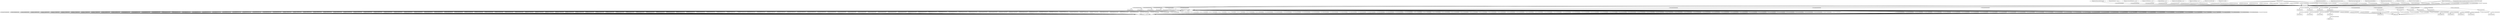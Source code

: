 digraph G {
	"File##/etc/ld-musl-x86_64.path"->"Process##15"[ label="1729234630000000000" ];
	"File##/lib/libstdc++.so.6"->"Process##15"[ label="1729234630000000000" ];
	"File##/usr/local/lib/libstdc++.so.6"->"Process##15"[ label="1729234630000000000" ];
	"File##/usr/lib/libstdc++.so.6"->"Process##15"[ label="1729234630000000000" ];
	"File##/lib/libgcc_s.so.1"->"Process##15"[ label="1729234630000000000" ];
	"File##/usr/local/lib/libgcc_s.so.1"->"Process##15"[ label="1729234630000000000" ];
	"File##/usr/lib/libgcc_s.so.1"->"Process##15"[ label="1729234630000000000" ];
	"Process##15"->"Process##16"[ label="1729234630000000000" ];
	"Process##15"->"Process##17"[ label="1729234630000000000" ];
	"Process##15"->"Process##18"[ label="1729234630000000000" ];
	"Process##15"->"Process##19"[ label="1729234630000000000" ];
	"Process##15"->"Process##20"[ label="1729234630000000000" ];
	"File##/usr/local/bin/node"->"Process##15"[ label="1729234630000000000" ];
	"File##/dev/urandom"->"Process##15"[ label="1729234630000000000" ];
	"Process##15"->"Process##21"[ label="1729234630000000000" ];
	"File##/dev/null"->"Process##15"[ label="1729234630000000000" ];
	"File##/home/app/index.js"->"Process##15"[ label="1729234630000000000" ];
	"File##/home/app/express-new.js"->"Process##15"[ label="1729234630000000000" ];
	"File##/usr/local/bin/node"->"Process##15"[ label="1729234630000000000" ];
	"File##/home/app/trigger.node"->"Process##15"[ label="1729234630000000000" ];
	"File##/home/app/handler.js"->"Process##15"[ label="1729234630000000000" ];
	"File##/home/app/malicious.js"->"Process##15"[ label="1729234630000000000" ];
	"Process##15"->"NetPeer##0.0.0.0:3000"[ label="1729234630000000000" ];
	"NetPeer##0.0.0.0:3000"->"Process##15"[ label="1729234630000000000" ];
	"NetPeer##0.0.0.0:3000"->"NetPeer##10.1.80.247:8080"[ label="1729234955000000000" ];
	"NetPeer##10.1.80.247:8080"->"NetPeer##0.0.0.0:3000"[ label="1729234955000000000" ];
	"NetPeer##0.0.0.0:3000"->"NetPeer##10.1.80.247:8080"[ label="1729234955000000000" ];
	"NetPeer##10.1.80.247:8080"->"NetPeer##0.0.0.0:3000"[ label="1729234955000000000" ];
	"File##/dev/null"->"Process##15"[ label="1729234955000000000" ];
	"Process##15"->"Process##24"[ label="1729234955000000000" ];
	"File##/etc/localtime"->"Process##15"[ label="1729234955000000000" ];
	"File##/usr/share/zoneinfo/"->"Process##15"[ label="1729234955000000000" ];
	"NetPeer##0.0.0.0:3000"->"NetPeer##10.1.80.247:8080"[ label="1729235011000000000" ];
	"NetPeer##10.1.80.247:8080"->"NetPeer##0.0.0.0:3000"[ label="1729235011000000000" ];
	"NetPeer##0.0.0.0:3000"->"NetPeer##10.1.80.247:8080"[ label="1729235011000000000" ];
	"NetPeer##10.1.80.247:8080"->"NetPeer##0.0.0.0:3000"[ label="1729235011000000000" ];
	"File##/dev/null"->"Process##15"[ label="1729235011000000000" ];
	"Process##15"->"Process##26"[ label="1729235011000000000" ];
	"NetPeer##0.0.0.0:3000"->"NetPeer##10.1.80.247:8080"[ label="1729235021000000000" ];
	"NetPeer##10.1.80.247:8080"->"NetPeer##0.0.0.0:3000"[ label="1729235021000000000" ];
	"NetPeer##0.0.0.0:3000"->"NetPeer##10.1.80.247:8080"[ label="1729235021000000000" ];
	"NetPeer##10.1.80.247:8080"->"NetPeer##0.0.0.0:3000"[ label="1729235021000000000" ];
	"NetPeer##0.0.0.0:3000"->"NetPeer##10.1.80.247:8080"[ label="1729235022000000000" ];
	"NetPeer##10.1.80.247:8080"->"NetPeer##0.0.0.0:3000"[ label="1729235022000000000" ];
	"NetPeer##0.0.0.0:3000"->"NetPeer##10.1.80.247:8080"[ label="1729235022000000000" ];
	"NetPeer##10.1.80.247:8080"->"NetPeer##0.0.0.0:3000"[ label="1729235022000000000" ];
	"File##/dev/null"->"Process##15"[ label="1729235022000000000" ];
	"Process##15"->"Process##42"[ label="1729235022000000000" ];
	"NetPeer##0.0.0.0:3000"->"NetPeer##10.1.80.247:8080"[ label="1729235030000000000" ];
	"NetPeer##10.1.80.247:8080"->"NetPeer##0.0.0.0:3000"[ label="1729235030000000000" ];
	"NetPeer##0.0.0.0:3000"->"NetPeer##10.1.80.247:8080"[ label="1729235030000000000" ];
	"NetPeer##10.1.80.247:8080"->"NetPeer##0.0.0.0:3000"[ label="1729235030000000000" ];
	"File##/dev/null"->"Process##15"[ label="1729235031000000000" ];
	"Process##15"->"Process##59"[ label="1729235031000000000" ];
	"NetPeer##0.0.0.0:3000"->"NetPeer##10.1.80.247:8080"[ label="1729235039000000000" ];
	"NetPeer##10.1.80.247:8080"->"NetPeer##0.0.0.0:3000"[ label="1729235039000000000" ];
	"NetPeer##0.0.0.0:3000"->"NetPeer##10.1.80.247:8080"[ label="1729235039000000000" ];
	"NetPeer##10.1.80.247:8080"->"NetPeer##0.0.0.0:3000"[ label="1729235039000000000" ];
	"NetPeer##0.0.0.0:3000"->"NetPeer##10.1.80.247:8080"[ label="1729235039000000000" ];
	"NetPeer##10.1.80.247:8080"->"NetPeer##0.0.0.0:3000"[ label="1729235039000000000" ];
	"NetPeer##0.0.0.0:3000"->"NetPeer##10.1.80.247:8080"[ label="1729235039000000000" ];
	"NetPeer##10.1.80.247:8080"->"NetPeer##0.0.0.0:3000"[ label="1729235039000000000" ];
	"NetPeer##0.0.0.0:3000"->"NetPeer##10.1.80.247:8080"[ label="1729235040000000000" ];
	"NetPeer##10.1.80.247:8080"->"NetPeer##0.0.0.0:3000"[ label="1729235040000000000" ];
	"NetPeer##0.0.0.0:3000"->"NetPeer##10.1.80.247:8080"[ label="1729235040000000000" ];
	"NetPeer##10.1.80.247:8080"->"NetPeer##0.0.0.0:3000"[ label="1729235040000000000" ];
	"NetPeer##0.0.0.0:3000"->"NetPeer##10.1.80.247:8080"[ label="1729235040000000000" ];
	"NetPeer##10.1.80.247:8080"->"NetPeer##0.0.0.0:3000"[ label="1729235040000000000" ];
	"NetPeer##0.0.0.0:3000"->"NetPeer##10.1.80.247:8080"[ label="1729235040000000000" ];
	"NetPeer##10.1.80.247:8080"->"NetPeer##0.0.0.0:3000"[ label="1729235040000000000" ];
	"File##/dev/null"->"Process##15"[ label="1729235040000000000" ];
	"Process##15"->"Process##74"[ label="1729235040000000000" ];
	"NetPeer##0.0.0.0:3000"->"NetPeer##10.1.80.247:8080"[ label="1729235040000000000" ];
	"NetPeer##10.1.80.247:8080"->"NetPeer##0.0.0.0:3000"[ label="1729235040000000000" ];
	"NetPeer##0.0.0.0:3000"->"NetPeer##10.1.80.247:8080"[ label="1729235040000000000" ];
	"NetPeer##10.1.80.247:8080"->"NetPeer##0.0.0.0:3000"[ label="1729235040000000000" ];
	"NetPeer##0.0.0.0:3000"->"NetPeer##10.1.80.247:8080"[ label="1729235040000000000" ];
	"NetPeer##10.1.80.247:8080"->"NetPeer##0.0.0.0:3000"[ label="1729235040000000000" ];
	"NetPeer##0.0.0.0:3000"->"NetPeer##10.1.80.247:8080"[ label="1729235040000000000" ];
	"NetPeer##10.1.80.247:8080"->"NetPeer##0.0.0.0:3000"[ label="1729235040000000000" ];
	"NetPeer##0.0.0.0:3000"->"NetPeer##10.1.80.247:8080"[ label="1729235040000000000" ];
	"NetPeer##10.1.80.247:8080"->"NetPeer##0.0.0.0:3000"[ label="1729235040000000000" ];
	"NetPeer##0.0.0.0:3000"->"NetPeer##10.1.80.247:8080"[ label="1729235048000000000" ];
	"NetPeer##10.1.80.247:8080"->"NetPeer##0.0.0.0:3000"[ label="1729235048000000000" ];
	"NetPeer##0.0.0.0:3000"->"NetPeer##10.1.80.247:8080"[ label="1729235048000000000" ];
	"NetPeer##10.1.80.247:8080"->"NetPeer##0.0.0.0:3000"[ label="1729235048000000000" ];
	"File##credentials.txt"->"Process##15"[ label="1729235048000000000" ];
	"NetPeer##0.0.0.0:3000"->"NetPeer##10.1.80.247:8080"[ label="1729235057000000000" ];
	"NetPeer##10.1.80.247:8080"->"NetPeer##0.0.0.0:3000"[ label="1729235057000000000" ];
	"NetPeer##0.0.0.0:3000"->"NetPeer##10.1.80.247:8080"[ label="1729235057000000000" ];
	"NetPeer##10.1.80.247:8080"->"NetPeer##0.0.0.0:3000"[ label="1729235057000000000" ];
	"NetPeer##0.0.0.0:3000"->"NetPeer##10.1.80.247:8080"[ label="1729235058000000000" ];
	"NetPeer##10.1.80.247:8080"->"NetPeer##0.0.0.0:3000"[ label="1729235058000000000" ];
	"NetPeer##0.0.0.0:3000"->"NetPeer##10.1.80.247:8080"[ label="1729235058000000000" ];
	"NetPeer##10.1.80.247:8080"->"NetPeer##0.0.0.0:3000"[ label="1729235058000000000" ];
	"File##credentials.txt"->"Process##15"[ label="1729235058000000000" ];
	"NetPeer##0.0.0.0:3000"->"NetPeer##10.1.80.247:8080"[ label="1729235067000000000" ];
	"NetPeer##10.1.80.247:8080"->"NetPeer##0.0.0.0:3000"[ label="1729235067000000000" ];
	"NetPeer##0.0.0.0:3000"->"NetPeer##10.1.80.247:8080"[ label="1729235067000000000" ];
	"NetPeer##10.1.80.247:8080"->"NetPeer##0.0.0.0:3000"[ label="1729235067000000000" ];
	"File##credentials.txt"->"Process##15"[ label="1729235068000000000" ];
	"NetPeer##0.0.0.0:3000"->"NetPeer##10.1.80.247:8080"[ label="1729235076000000000" ];
	"NetPeer##10.1.80.247:8080"->"NetPeer##0.0.0.0:3000"[ label="1729235076000000000" ];
	"NetPeer##0.0.0.0:3000"->"NetPeer##10.1.80.247:8080"[ label="1729235076000000000" ];
	"NetPeer##10.1.80.247:8080"->"NetPeer##0.0.0.0:3000"[ label="1729235076000000000" ];
	"NetPeer##0.0.0.0:3000"->"NetPeer##10.1.80.247:8080"[ label="1729235077000000000" ];
	"NetPeer##10.1.80.247:8080"->"NetPeer##0.0.0.0:3000"[ label="1729235077000000000" ];
	"NetPeer##0.0.0.0:3000"->"NetPeer##10.1.80.247:8080"[ label="1729235077000000000" ];
	"NetPeer##10.1.80.247:8080"->"NetPeer##0.0.0.0:3000"[ label="1729235077000000000" ];
	"File##credentials.txt"->"Process##15"[ label="1729235077000000000" ];
	"NetPeer##0.0.0.0:3000"->"NetPeer##10.1.80.247:8080"[ label="1729235086000000000" ];
	"NetPeer##10.1.80.247:8080"->"NetPeer##0.0.0.0:3000"[ label="1729235086000000000" ];
	"NetPeer##0.0.0.0:3000"->"NetPeer##10.1.80.247:8080"[ label="1729235086000000000" ];
	"NetPeer##10.1.80.247:8080"->"NetPeer##0.0.0.0:3000"[ label="1729235086000000000" ];
	"NetPeer##0.0.0.0:3000"->"NetPeer##10.1.80.247:8080"[ label="1729235096000000000" ];
	"NetPeer##10.1.80.247:8080"->"NetPeer##0.0.0.0:3000"[ label="1729235096000000000" ];
	"NetPeer##0.0.0.0:3000"->"NetPeer##10.1.80.247:8080"[ label="1729235096000000000" ];
	"NetPeer##10.1.80.247:8080"->"NetPeer##0.0.0.0:3000"[ label="1729235096000000000" ];
	"NetPeer##0.0.0.0:3000"->"NetPeer##10.1.80.247:8080"[ label="1729235097000000000" ];
	"NetPeer##10.1.80.247:8080"->"NetPeer##0.0.0.0:3000"[ label="1729235097000000000" ];
	"NetPeer##0.0.0.0:3000"->"NetPeer##10.1.80.247:8080"[ label="1729235097000000000" ];
	"NetPeer##10.1.80.247:8080"->"NetPeer##0.0.0.0:3000"[ label="1729235097000000000" ];
	"NetPeer##0.0.0.0:3000"->"NetPeer##10.1.80.247:8080"[ label="1729235106000000000" ];
	"NetPeer##10.1.80.247:8080"->"NetPeer##0.0.0.0:3000"[ label="1729235106000000000" ];
	"NetPeer##0.0.0.0:3000"->"NetPeer##10.1.80.247:8080"[ label="1729235106000000000" ];
	"NetPeer##10.1.80.247:8080"->"NetPeer##0.0.0.0:3000"[ label="1729235106000000000" ];
	"NetPeer##0.0.0.0:3000"->"NetPeer##10.1.80.247:8080"[ label="1729235116000000000" ];
	"NetPeer##10.1.80.247:8080"->"NetPeer##0.0.0.0:3000"[ label="1729235116000000000" ];
	"NetPeer##0.0.0.0:3000"->"NetPeer##10.1.80.247:8080"[ label="1729235116000000000" ];
	"NetPeer##10.1.80.247:8080"->"NetPeer##0.0.0.0:3000"[ label="1729235116000000000" ];
	"NetPeer##0.0.0.0:3000"->"NetPeer##10.1.80.247:8080"[ label="1729235117000000000" ];
	"NetPeer##10.1.80.247:8080"->"NetPeer##0.0.0.0:3000"[ label="1729235117000000000" ];
	"NetPeer##0.0.0.0:3000"->"NetPeer##10.1.80.247:8080"[ label="1729235117000000000" ];
	"NetPeer##10.1.80.247:8080"->"NetPeer##0.0.0.0:3000"[ label="1729235117000000000" ];
	"NetPeer##0.0.0.0:3000"->"NetPeer##10.1.80.247:8080"[ label="1729235117000000000" ];
	"NetPeer##10.1.80.247:8080"->"NetPeer##0.0.0.0:3000"[ label="1729235117000000000" ];
	"NetPeer##0.0.0.0:3000"->"NetPeer##10.1.80.247:8080"[ label="1729235117000000000" ];
	"NetPeer##10.1.80.247:8080"->"NetPeer##0.0.0.0:3000"[ label="1729235117000000000" ];
	"NetPeer##0.0.0.0:3000"->"NetPeer##10.1.80.247:8080"[ label="1729235117000000000" ];
	"NetPeer##10.1.80.247:8080"->"NetPeer##0.0.0.0:3000"[ label="1729235117000000000" ];
	"NetPeer##0.0.0.0:3000"->"NetPeer##10.1.80.247:8080"[ label="1729235118000000000" ];
	"NetPeer##10.1.80.247:8080"->"NetPeer##0.0.0.0:3000"[ label="1729235118000000000" ];
	"NetPeer##0.0.0.0:3000"->"NetPeer##10.1.80.247:8080"[ label="1729235118000000000" ];
	"NetPeer##10.1.80.247:8080"->"NetPeer##0.0.0.0:3000"[ label="1729235118000000000" ];
	"NetPeer##0.0.0.0:3000"->"NetPeer##10.1.80.247:8080"[ label="1729235858000000000" ];
	"NetPeer##10.1.80.247:8080"->"NetPeer##0.0.0.0:3000"[ label="1729235858000000000" ];
	"NetPeer##0.0.0.0:3000"->"NetPeer##10.1.80.247:8080"[ label="1729235858000000000" ];
	"NetPeer##10.1.80.247:8080"->"NetPeer##0.0.0.0:3000"[ label="1729235858000000000" ];
	"NetPeer##0.0.0.0:3000"->"NetPeer##10.1.80.247:8080"[ label="1729235859000000000" ];
	"NetPeer##10.1.80.247:8080"->"NetPeer##0.0.0.0:3000"[ label="1729235859000000000" ];
	"NetPeer##0.0.0.0:3000"->"NetPeer##10.1.80.247:8080"[ label="1729235859000000000" ];
	"NetPeer##10.1.80.247:8080"->"NetPeer##0.0.0.0:3000"[ label="1729235859000000000" ];
	"NetPeer##0.0.0.0:3000"->"NetPeer##10.1.80.247:8080"[ label="1729235859000000000" ];
	"NetPeer##10.1.80.247:8080"->"NetPeer##0.0.0.0:3000"[ label="1729235859000000000" ];
	"NetPeer##0.0.0.0:3000"->"NetPeer##10.1.80.247:8080"[ label="1729235859000000000" ];
	"NetPeer##10.1.80.247:8080"->"NetPeer##0.0.0.0:3000"[ label="1729235859000000000" ];
	"NetPeer##0.0.0.0:3000"->"NetPeer##10.1.80.247:8080"[ label="1729235884000000000" ];
	"NetPeer##10.1.80.247:8080"->"NetPeer##0.0.0.0:3000"[ label="1729235884000000000" ];
	"NetPeer##0.0.0.0:3000"->"NetPeer##10.1.80.247:8080"[ label="1729235884000000000" ];
	"NetPeer##10.1.80.247:8080"->"NetPeer##0.0.0.0:3000"[ label="1729235884000000000" ];
	"NetPeer##0.0.0.0:3000"->"NetPeer##10.1.80.247:8080"[ label="1729235885000000000" ];
	"NetPeer##10.1.80.247:8080"->"NetPeer##0.0.0.0:3000"[ label="1729235885000000000" ];
	"NetPeer##0.0.0.0:3000"->"NetPeer##10.1.80.247:8080"[ label="1729235885000000000" ];
	"NetPeer##10.1.80.247:8080"->"NetPeer##0.0.0.0:3000"[ label="1729235885000000000" ];
	"NetPeer##0.0.0.0:3000"->"NetPeer##10.1.80.247:8080"[ label="1729235885000000000" ];
	"NetPeer##10.1.80.247:8080"->"NetPeer##0.0.0.0:3000"[ label="1729235885000000000" ];
	"NetPeer##0.0.0.0:3000"->"NetPeer##10.1.80.247:8080"[ label="1729235885000000000" ];
	"NetPeer##10.1.80.247:8080"->"NetPeer##0.0.0.0:3000"[ label="1729235885000000000" ];
	"NetPeer##0.0.0.0:3000"->"NetPeer##10.1.80.247:8080"[ label="1729235902000000000" ];
	"NetPeer##10.1.80.247:8080"->"NetPeer##0.0.0.0:3000"[ label="1729235902000000000" ];
	"NetPeer##0.0.0.0:3000"->"NetPeer##10.1.80.247:8080"[ label="1729235902000000000" ];
	"NetPeer##10.1.80.247:8080"->"NetPeer##0.0.0.0:3000"[ label="1729235902000000000" ];
	"NetPeer##0.0.0.0:3000"->"NetPeer##10.1.80.247:8080"[ label="1729235902000000000" ];
	"NetPeer##10.1.80.247:8080"->"NetPeer##0.0.0.0:3000"[ label="1729235902000000000" ];
	"NetPeer##0.0.0.0:3000"->"NetPeer##10.1.80.247:8080"[ label="1729235902000000000" ];
	"NetPeer##10.1.80.247:8080"->"NetPeer##0.0.0.0:3000"[ label="1729235902000000000" ];
	"NetPeer##0.0.0.0:3000"->"NetPeer##10.1.80.247:8080"[ label="1730034113000000000" ];
	"NetPeer##10.1.80.247:8080"->"NetPeer##0.0.0.0:3000"[ label="1730034113000000000" ];
	"NetPeer##0.0.0.0:3000"->"NetPeer##10.1.80.247:8080"[ label="1730034113000000000" ];
	"NetPeer##10.1.80.247:8080"->"NetPeer##0.0.0.0:3000"[ label="1730034113000000000" ];
	"File##/dev/null"->"Process##15"[ label="1730034113000000000" ];
	"Process##15"->"Process##250"[ label="1730034113000000000" ];
	"NetPeer##0.0.0.0:3000"->"NetPeer##10.1.80.247:8080"[ label="1730034129000000000" ];
	"NetPeer##10.1.80.247:8080"->"NetPeer##0.0.0.0:3000"[ label="1730034129000000000" ];
	"NetPeer##0.0.0.0:3000"->"NetPeer##10.1.80.247:8080"[ label="1730034129000000000" ];
	"NetPeer##10.1.80.247:8080"->"NetPeer##0.0.0.0:3000"[ label="1730034129000000000" ];
	"File##/dev/null"->"Process##15"[ label="1730034129000000000" ];
	"Process##15"->"Process##264"[ label="1730034129000000000" ];
	"NetPeer##0.0.0.0:3000"->"NetPeer##10.1.80.247:8080"[ label="1730034130000000000" ];
	"NetPeer##10.1.80.247:8080"->"NetPeer##0.0.0.0:3000"[ label="1730034130000000000" ];
	"NetPeer##0.0.0.0:3000"->"NetPeer##10.1.80.247:8080"[ label="1730034130000000000" ];
	"NetPeer##10.1.80.247:8080"->"NetPeer##0.0.0.0:3000"[ label="1730034130000000000" ];
	"NetPeer##0.0.0.0:3000"->"NetPeer##10.1.80.247:8080"[ label="1730034141000000000" ];
	"NetPeer##10.1.80.247:8080"->"NetPeer##0.0.0.0:3000"[ label="1730034141000000000" ];
	"NetPeer##0.0.0.0:3000"->"NetPeer##10.1.80.247:8080"[ label="1730034141000000000" ];
	"NetPeer##10.1.80.247:8080"->"NetPeer##0.0.0.0:3000"[ label="1730034141000000000" ];
	"File##/dev/null"->"Process##15"[ label="1730034143000000000" ];
	"Process##15"->"Process##277"[ label="1730034143000000000" ];
	"NetPeer##0.0.0.0:3000"->"NetPeer##10.1.80.247:8080"[ label="1730034154000000000" ];
	"NetPeer##10.1.80.247:8080"->"NetPeer##0.0.0.0:3000"[ label="1730034154000000000" ];
	"NetPeer##0.0.0.0:3000"->"NetPeer##10.1.80.247:8080"[ label="1730034154000000000" ];
	"NetPeer##10.1.80.247:8080"->"NetPeer##0.0.0.0:3000"[ label="1730034154000000000" ];
	"NetPeer##0.0.0.0:3000"->"NetPeer##10.1.80.247:8080"[ label="1730034154000000000" ];
	"NetPeer##10.1.80.247:8080"->"NetPeer##0.0.0.0:3000"[ label="1730034154000000000" ];
	"NetPeer##0.0.0.0:3000"->"NetPeer##10.1.80.247:8080"[ label="1730034154000000000" ];
	"NetPeer##10.1.80.247:8080"->"NetPeer##0.0.0.0:3000"[ label="1730034154000000000" ];
	"NetPeer##0.0.0.0:3000"->"NetPeer##10.1.80.247:8080"[ label="1730034155000000000" ];
	"NetPeer##10.1.80.247:8080"->"NetPeer##0.0.0.0:3000"[ label="1730034155000000000" ];
	"NetPeer##0.0.0.0:3000"->"NetPeer##10.1.80.247:8080"[ label="1730034155000000000" ];
	"NetPeer##10.1.80.247:8080"->"NetPeer##0.0.0.0:3000"[ label="1730034155000000000" ];
	"File##/dev/null"->"Process##15"[ label="1730034155000000000" ];
	"Process##15"->"Process##296"[ label="1730034155000000000" ];
	"NetPeer##0.0.0.0:3000"->"NetPeer##10.1.80.247:8080"[ label="1730034166000000000" ];
	"NetPeer##10.1.80.247:8080"->"NetPeer##0.0.0.0:3000"[ label="1730034166000000000" ];
	"NetPeer##0.0.0.0:3000"->"NetPeer##10.1.80.247:8080"[ label="1730034166000000000" ];
	"NetPeer##10.1.80.247:8080"->"NetPeer##0.0.0.0:3000"[ label="1730034166000000000" ];
	"File##credentials.txt"->"Process##15"[ label="1730034166000000000" ];
	"NetPeer##0.0.0.0:3000"->"NetPeer##10.1.80.247:8080"[ label="1730034180000000000" ];
	"NetPeer##10.1.80.247:8080"->"NetPeer##0.0.0.0:3000"[ label="1730034180000000000" ];
	"NetPeer##0.0.0.0:3000"->"NetPeer##10.1.80.247:8080"[ label="1730034180000000000" ];
	"NetPeer##10.1.80.247:8080"->"NetPeer##0.0.0.0:3000"[ label="1730034180000000000" ];
	"NetPeer##0.0.0.0:3000"->"NetPeer##10.1.80.247:8080"[ label="1730034181000000000" ];
	"NetPeer##10.1.80.247:8080"->"NetPeer##0.0.0.0:3000"[ label="1730034181000000000" ];
	"NetPeer##0.0.0.0:3000"->"NetPeer##10.1.80.247:8080"[ label="1730034181000000000" ];
	"NetPeer##10.1.80.247:8080"->"NetPeer##0.0.0.0:3000"[ label="1730034181000000000" ];
	"File##credentials.txt"->"Process##15"[ label="1730034181000000000" ];
	"NetPeer##0.0.0.0:3000"->"NetPeer##10.1.80.247:8080"[ label="1730034193000000000" ];
	"NetPeer##10.1.80.247:8080"->"NetPeer##0.0.0.0:3000"[ label="1730034193000000000" ];
	"NetPeer##0.0.0.0:3000"->"NetPeer##10.1.80.247:8080"[ label="1730034193000000000" ];
	"NetPeer##10.1.80.247:8080"->"NetPeer##0.0.0.0:3000"[ label="1730034193000000000" ];
	"File##credentials.txt"->"Process##15"[ label="1730034193000000000" ];
	"NetPeer##0.0.0.0:3000"->"NetPeer##10.1.80.247:8080"[ label="1730034206000000000" ];
	"NetPeer##10.1.80.247:8080"->"NetPeer##0.0.0.0:3000"[ label="1730034206000000000" ];
	"NetPeer##0.0.0.0:3000"->"NetPeer##10.1.80.247:8080"[ label="1730034206000000000" ];
	"NetPeer##10.1.80.247:8080"->"NetPeer##0.0.0.0:3000"[ label="1730034206000000000" ];
	"NetPeer##0.0.0.0:3000"->"NetPeer##10.1.80.247:8080"[ label="1730034207000000000" ];
	"NetPeer##10.1.80.247:8080"->"NetPeer##0.0.0.0:3000"[ label="1730034207000000000" ];
	"NetPeer##0.0.0.0:3000"->"NetPeer##10.1.80.247:8080"[ label="1730034207000000000" ];
	"NetPeer##10.1.80.247:8080"->"NetPeer##0.0.0.0:3000"[ label="1730034207000000000" ];
	"NetPeer##0.0.0.0:3000"->"NetPeer##10.1.80.247:8080"[ label="1730034207000000000" ];
	"NetPeer##10.1.80.247:8080"->"NetPeer##0.0.0.0:3000"[ label="1730034207000000000" ];
	"NetPeer##0.0.0.0:3000"->"NetPeer##10.1.80.247:8080"[ label="1730034207000000000" ];
	"NetPeer##10.1.80.247:8080"->"NetPeer##0.0.0.0:3000"[ label="1730034207000000000" ];
	"File##credentials.txt"->"Process##15"[ label="1730034207000000000" ];
	"NetPeer##0.0.0.0:3000"->"NetPeer##10.1.80.247:8080"[ label="1730034219000000000" ];
	"NetPeer##10.1.80.247:8080"->"NetPeer##0.0.0.0:3000"[ label="1730034219000000000" ];
	"NetPeer##0.0.0.0:3000"->"NetPeer##10.1.80.247:8080"[ label="1730034219000000000" ];
	"NetPeer##10.1.80.247:8080"->"NetPeer##0.0.0.0:3000"[ label="1730034219000000000" ];
	"NetPeer##0.0.0.0:3000"->"NetPeer##10.1.80.247:8080"[ label="1730034233000000000" ];
	"NetPeer##10.1.80.247:8080"->"NetPeer##0.0.0.0:3000"[ label="1730034233000000000" ];
	"NetPeer##0.0.0.0:3000"->"NetPeer##10.1.80.247:8080"[ label="1730034233000000000" ];
	"NetPeer##10.1.80.247:8080"->"NetPeer##0.0.0.0:3000"[ label="1730034233000000000" ];
	"NetPeer##0.0.0.0:3000"->"NetPeer##10.1.80.247:8080"[ label="1730034234000000000" ];
	"NetPeer##10.1.80.247:8080"->"NetPeer##0.0.0.0:3000"[ label="1730034234000000000" ];
	"NetPeer##0.0.0.0:3000"->"NetPeer##10.1.80.247:8080"[ label="1730034234000000000" ];
	"NetPeer##10.1.80.247:8080"->"NetPeer##0.0.0.0:3000"[ label="1730034234000000000" ];
	"NetPeer##0.0.0.0:3000"->"NetPeer##10.1.80.247:8080"[ label="1730034248000000000" ];
	"NetPeer##10.1.80.247:8080"->"NetPeer##0.0.0.0:3000"[ label="1730034248000000000" ];
	"NetPeer##0.0.0.0:3000"->"NetPeer##10.1.80.247:8080"[ label="1730034248000000000" ];
	"NetPeer##10.1.80.247:8080"->"NetPeer##0.0.0.0:3000"[ label="1730034248000000000" ];
	"NetPeer##0.0.0.0:3000"->"NetPeer##10.1.80.247:8080"[ label="1730034262000000000" ];
	"NetPeer##10.1.80.247:8080"->"NetPeer##0.0.0.0:3000"[ label="1730034262000000000" ];
	"NetPeer##0.0.0.0:3000"->"NetPeer##10.1.80.247:8080"[ label="1730034262000000000" ];
	"NetPeer##10.1.80.247:8080"->"NetPeer##0.0.0.0:3000"[ label="1730034262000000000" ];
	"NetPeer##0.0.0.0:3000"->"NetPeer##10.1.80.247:8080"[ label="1730034262000000000" ];
	"NetPeer##10.1.80.247:8080"->"NetPeer##0.0.0.0:3000"[ label="1730034262000000000" ];
	"NetPeer##0.0.0.0:3000"->"NetPeer##10.1.80.247:8080"[ label="1730034262000000000" ];
	"NetPeer##10.1.80.247:8080"->"NetPeer##0.0.0.0:3000"[ label="1730034262000000000" ];
	"NetPeer##0.0.0.0:3000"->"NetPeer##10.1.80.247:8080"[ label="1730034263000000000" ];
	"NetPeer##10.1.80.247:8080"->"NetPeer##0.0.0.0:3000"[ label="1730034263000000000" ];
	"NetPeer##0.0.0.0:3000"->"NetPeer##10.1.80.247:8080"[ label="1730034263000000000" ];
	"NetPeer##10.1.80.247:8080"->"NetPeer##0.0.0.0:3000"[ label="1730034263000000000" ];
	"NetPeer##0.0.0.0:3000"->"NetPeer##10.1.80.247:8080"[ label="1730034263000000000" ];
	"NetPeer##10.1.80.247:8080"->"NetPeer##0.0.0.0:3000"[ label="1730034263000000000" ];
	"NetPeer##0.0.0.0:3000"->"NetPeer##10.1.80.247:8080"[ label="1730034263000000000" ];
	"NetPeer##10.1.80.247:8080"->"NetPeer##0.0.0.0:3000"[ label="1730034263000000000" ];
	"NetPeer##0.0.0.0:3000"->"NetPeer##10.1.80.247:8080"[ label="1730034575000000000" ];
	"NetPeer##10.1.80.247:8080"->"NetPeer##0.0.0.0:3000"[ label="1730034575000000000" ];
	"NetPeer##0.0.0.0:3000"->"NetPeer##10.1.80.247:8080"[ label="1730034575000000000" ];
	"NetPeer##10.1.80.247:8080"->"NetPeer##0.0.0.0:3000"[ label="1730034575000000000" ];
	"File##/dev/null"->"Process##15"[ label="1730034575000000000" ];
	"Process##15"->"Process##419"[ label="1730034575000000000" ];
	"Process##24"->"Process##25"[ label="1729234955000000000" ];
	"Process##24"->"File##3.txt"[ label="1729234955000000000" ];
	"Process##25"->"File##2.txt"[ label="1729234955000000000" ];
	"Process##250"->"Process##251"[ label="1730034113000000000" ];
	"Process##250"->"File##3.txt"[ label="1730034113000000000" ];
	"Process##26"->"Process##27"[ label="1729235011000000000" ];
	"Process##26"->"File##3.txt"[ label="1729235011000000000" ];
	"Process##264"->"Process##265"[ label="1730034129000000000" ];
	"Process##264"->"File##3.txt"[ label="1730034129000000000" ];
	"Process##277"->"Process##278"[ label="1730034143000000000" ];
	"Process##277"->"File##3.txt"[ label="1730034143000000000" ];
	"Process##296"->"Process##297"[ label="1730034155000000000" ];
	"Process##296"->"File##3.txt"[ label="1730034155000000000" ];
	"Process##419"->"Process##420"[ label="1730034575000000000" ];
	"Process##419"->"File##3.txt"[ label="1730034575000000000" ];
	"Process##42"->"Process##43"[ label="1729235022000000000" ];
	"Process##42"->"File##3.txt"[ label="1729235022000000000" ];
	"Process##59"->"Process##60"[ label="1729235031000000000" ];
	"Process##59"->"File##3.txt"[ label="1729235031000000000" ];
	"Process##74"->"Process##75"[ label="1729235040000000000" ];
	"Process##74"->"File##3.txt"[ label="1729235040000000000" ];
	"Container##zjy-alastor-2n-product-purchase-authorize-cc-855d57dd7d-zjwkf" [ shape="box" ];
	"File##/dev/null" [ shape="ellipse" ];
	"File##/dev/urandom" [ shape="ellipse" ];
	"File##/etc/ld-musl-x86_64.path" [ shape="ellipse" ];
	"File##/etc/localtime" [ shape="ellipse" ];
	"File##/home/app/express-new.js" [ shape="ellipse" ];
	"File##/home/app/handler.js" [ shape="ellipse" ];
	"File##/home/app/index.js" [ shape="ellipse" ];
	"File##/home/app/malicious.js" [ shape="ellipse" ];
	"File##/home/app/trigger.node" [ shape="ellipse" ];
	"File##/lib/libgcc_s.so.1" [ shape="ellipse" ];
	"File##/lib/libstdc++.so.6" [ shape="ellipse" ];
	"File##/usr/lib/libgcc_s.so.1" [ shape="ellipse" ];
	"File##/usr/lib/libstdc++.so.6" [ shape="ellipse" ];
	"File##/usr/local/bin/node" [ shape="ellipse" ];
	"File##/usr/local/lib/libgcc_s.so.1" [ shape="ellipse" ];
	"File##/usr/local/lib/libstdc++.so.6" [ shape="ellipse" ];
	"File##/usr/share/zoneinfo/" [ shape="ellipse" ];
	"File##2.txt" [ shape="ellipse" ];
	"File##3.txt" [ shape="ellipse" ];
	"File##credentials.txt" [ shape="ellipse" ];
	"NetPeer##0.0.0.0:3000" [ shape="diamond" ];
	"NetPeer##10.1.80.247:8080" [ shape="diamond" ];
	"Process##15" [ shape="box" ];
	"Process##16" [ shape="box" ];
	"Process##17" [ shape="box" ];
	"Process##18" [ shape="box" ];
	"Process##19" [ shape="box" ];
	"Process##20" [ shape="box" ];
	"Process##21" [ shape="box" ];
	"Process##24" [ shape="box" ];
	"Process##25" [ shape="box" ];
	"Process##250" [ shape="box" ];
	"Process##251" [ shape="box" ];
	"Process##26" [ shape="box" ];
	"Process##264" [ shape="box" ];
	"Process##265" [ shape="box" ];
	"Process##27" [ shape="box" ];
	"Process##277" [ shape="box" ];
	"Process##278" [ shape="box" ];
	"Process##296" [ shape="box" ];
	"Process##297" [ shape="box" ];
	"Process##419" [ shape="box" ];
	"Process##42" [ shape="box" ];
	"Process##420" [ shape="box" ];
	"Process##43" [ shape="box" ];
	"Process##59" [ shape="box" ];
	"Process##60" [ shape="box" ];
	"Process##74" [ shape="box" ];
	"Process##75" [ shape="box" ];

}

